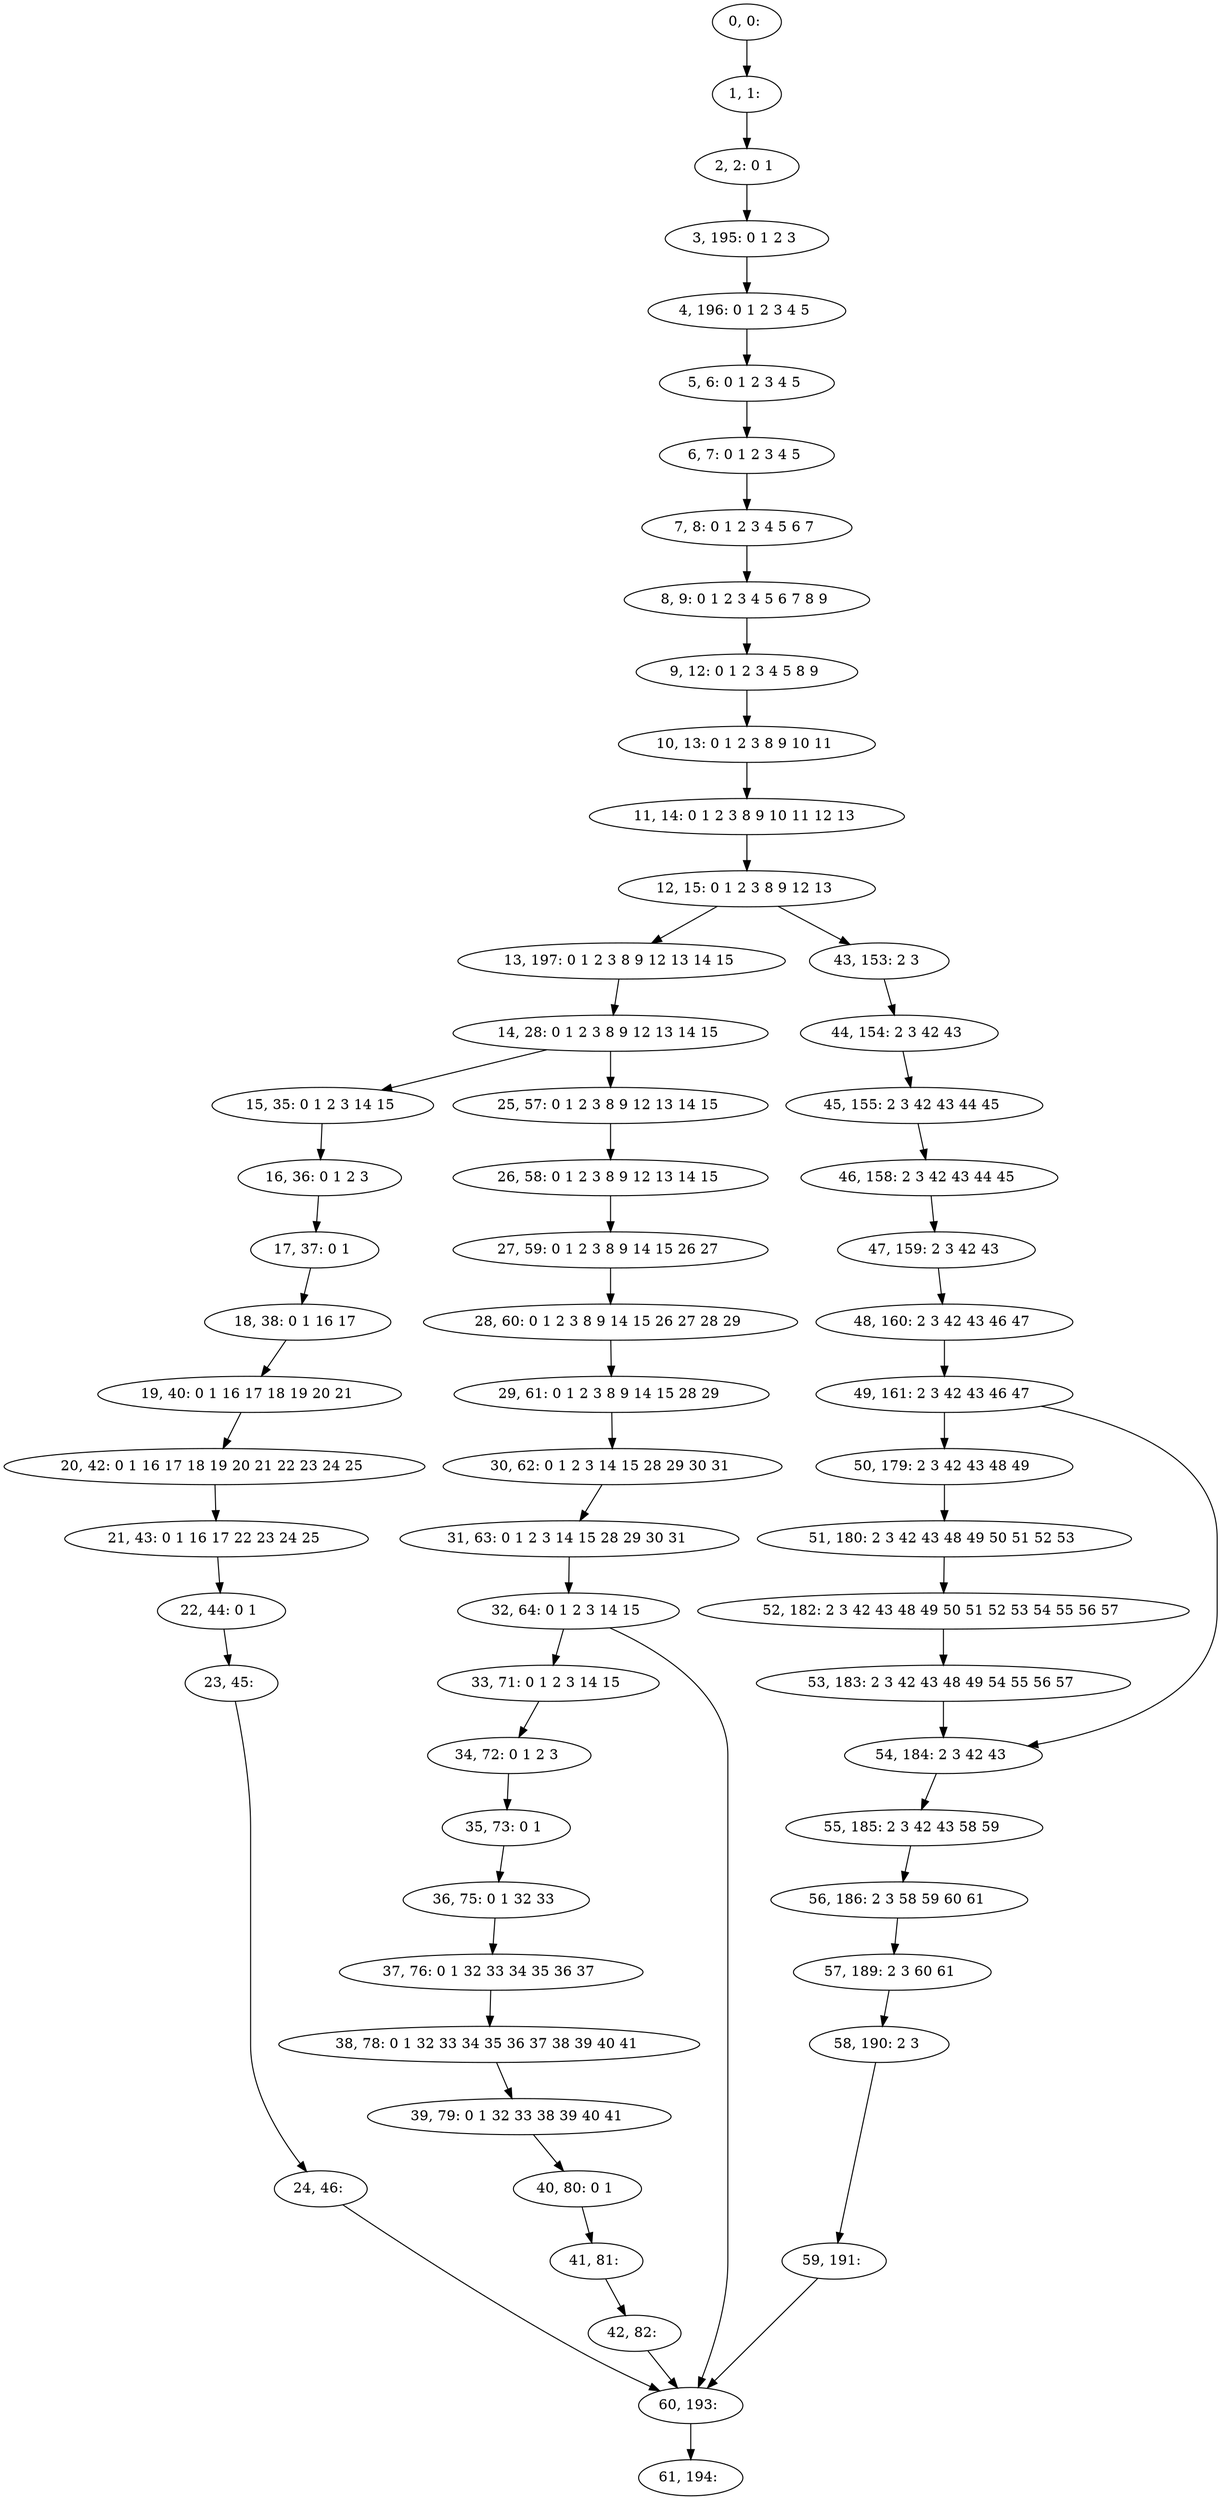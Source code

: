 digraph G {
0[label="0, 0: "];
1[label="1, 1: "];
2[label="2, 2: 0 1 "];
3[label="3, 195: 0 1 2 3 "];
4[label="4, 196: 0 1 2 3 4 5 "];
5[label="5, 6: 0 1 2 3 4 5 "];
6[label="6, 7: 0 1 2 3 4 5 "];
7[label="7, 8: 0 1 2 3 4 5 6 7 "];
8[label="8, 9: 0 1 2 3 4 5 6 7 8 9 "];
9[label="9, 12: 0 1 2 3 4 5 8 9 "];
10[label="10, 13: 0 1 2 3 8 9 10 11 "];
11[label="11, 14: 0 1 2 3 8 9 10 11 12 13 "];
12[label="12, 15: 0 1 2 3 8 9 12 13 "];
13[label="13, 197: 0 1 2 3 8 9 12 13 14 15 "];
14[label="14, 28: 0 1 2 3 8 9 12 13 14 15 "];
15[label="15, 35: 0 1 2 3 14 15 "];
16[label="16, 36: 0 1 2 3 "];
17[label="17, 37: 0 1 "];
18[label="18, 38: 0 1 16 17 "];
19[label="19, 40: 0 1 16 17 18 19 20 21 "];
20[label="20, 42: 0 1 16 17 18 19 20 21 22 23 24 25 "];
21[label="21, 43: 0 1 16 17 22 23 24 25 "];
22[label="22, 44: 0 1 "];
23[label="23, 45: "];
24[label="24, 46: "];
25[label="25, 57: 0 1 2 3 8 9 12 13 14 15 "];
26[label="26, 58: 0 1 2 3 8 9 12 13 14 15 "];
27[label="27, 59: 0 1 2 3 8 9 14 15 26 27 "];
28[label="28, 60: 0 1 2 3 8 9 14 15 26 27 28 29 "];
29[label="29, 61: 0 1 2 3 8 9 14 15 28 29 "];
30[label="30, 62: 0 1 2 3 14 15 28 29 30 31 "];
31[label="31, 63: 0 1 2 3 14 15 28 29 30 31 "];
32[label="32, 64: 0 1 2 3 14 15 "];
33[label="33, 71: 0 1 2 3 14 15 "];
34[label="34, 72: 0 1 2 3 "];
35[label="35, 73: 0 1 "];
36[label="36, 75: 0 1 32 33 "];
37[label="37, 76: 0 1 32 33 34 35 36 37 "];
38[label="38, 78: 0 1 32 33 34 35 36 37 38 39 40 41 "];
39[label="39, 79: 0 1 32 33 38 39 40 41 "];
40[label="40, 80: 0 1 "];
41[label="41, 81: "];
42[label="42, 82: "];
43[label="43, 153: 2 3 "];
44[label="44, 154: 2 3 42 43 "];
45[label="45, 155: 2 3 42 43 44 45 "];
46[label="46, 158: 2 3 42 43 44 45 "];
47[label="47, 159: 2 3 42 43 "];
48[label="48, 160: 2 3 42 43 46 47 "];
49[label="49, 161: 2 3 42 43 46 47 "];
50[label="50, 179: 2 3 42 43 48 49 "];
51[label="51, 180: 2 3 42 43 48 49 50 51 52 53 "];
52[label="52, 182: 2 3 42 43 48 49 50 51 52 53 54 55 56 57 "];
53[label="53, 183: 2 3 42 43 48 49 54 55 56 57 "];
54[label="54, 184: 2 3 42 43 "];
55[label="55, 185: 2 3 42 43 58 59 "];
56[label="56, 186: 2 3 58 59 60 61 "];
57[label="57, 189: 2 3 60 61 "];
58[label="58, 190: 2 3 "];
59[label="59, 191: "];
60[label="60, 193: "];
61[label="61, 194: "];
0->1 ;
1->2 ;
2->3 ;
3->4 ;
4->5 ;
5->6 ;
6->7 ;
7->8 ;
8->9 ;
9->10 ;
10->11 ;
11->12 ;
12->13 ;
12->43 ;
13->14 ;
14->15 ;
14->25 ;
15->16 ;
16->17 ;
17->18 ;
18->19 ;
19->20 ;
20->21 ;
21->22 ;
22->23 ;
23->24 ;
24->60 ;
25->26 ;
26->27 ;
27->28 ;
28->29 ;
29->30 ;
30->31 ;
31->32 ;
32->33 ;
32->60 ;
33->34 ;
34->35 ;
35->36 ;
36->37 ;
37->38 ;
38->39 ;
39->40 ;
40->41 ;
41->42 ;
42->60 ;
43->44 ;
44->45 ;
45->46 ;
46->47 ;
47->48 ;
48->49 ;
49->50 ;
49->54 ;
50->51 ;
51->52 ;
52->53 ;
53->54 ;
54->55 ;
55->56 ;
56->57 ;
57->58 ;
58->59 ;
59->60 ;
60->61 ;
}
